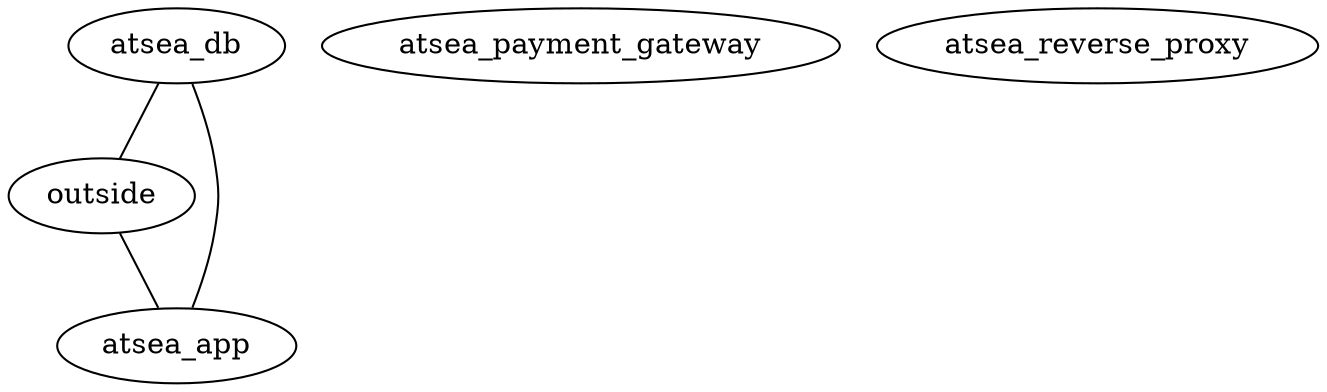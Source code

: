 // Topology Graph
graph {
	atsea_db
	atsea_payment_gateway
	outside
	atsea_reverse_proxy
	atsea_app
	atsea_db -- outside [contstraint=false]
	atsea_db -- atsea_app [contstraint=false]
	outside -- atsea_app [contstraint=false]
}
